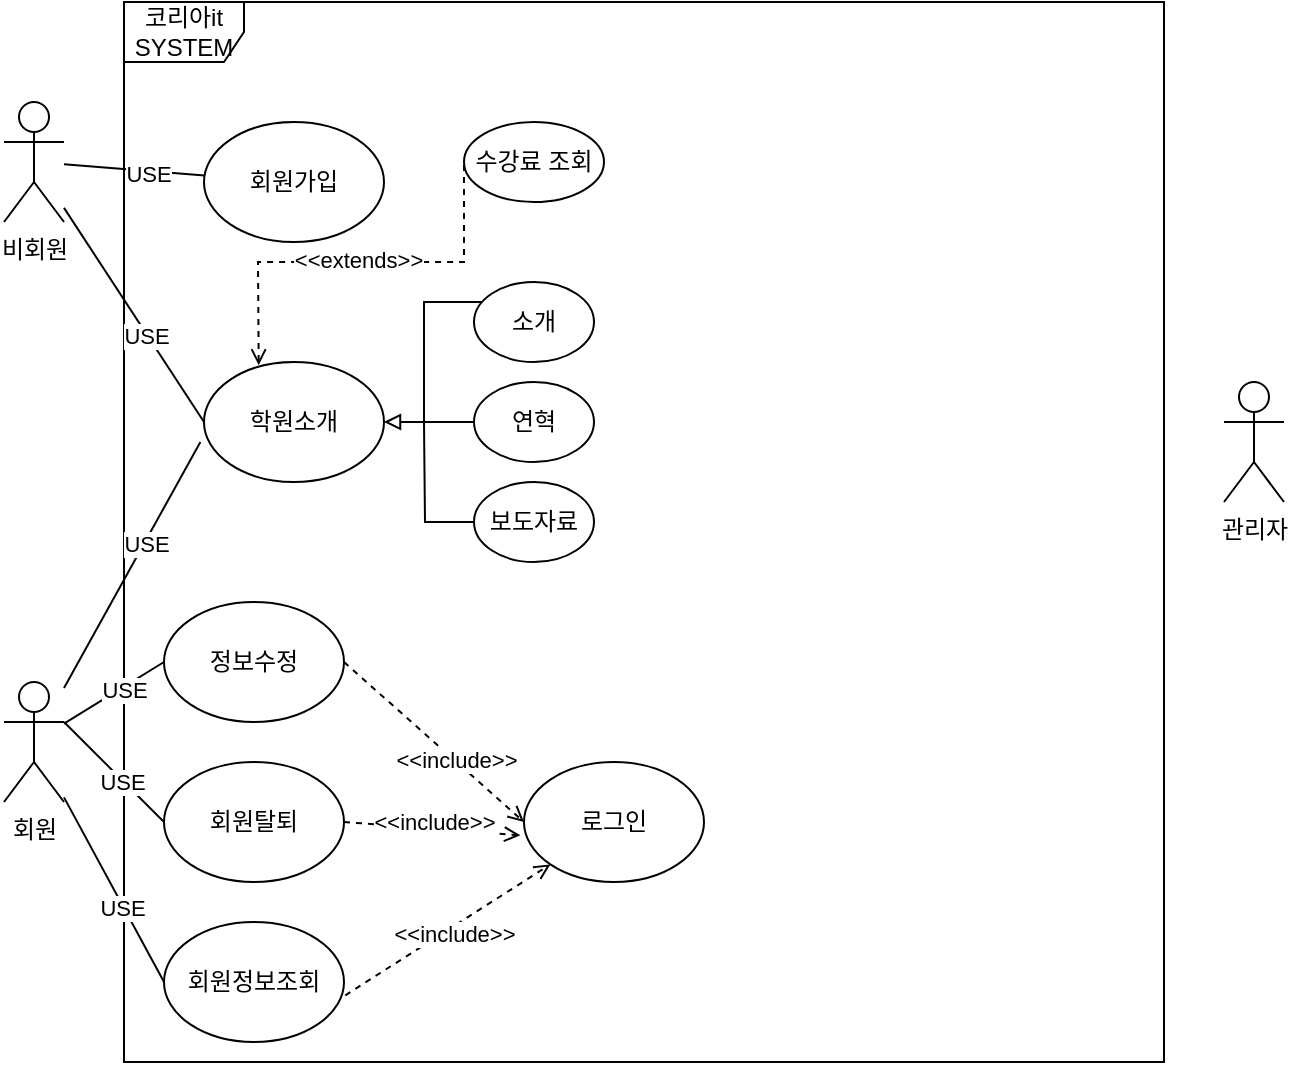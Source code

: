 <mxfile version="22.1.15" type="github">
  <diagram name="페이지-1" id="1abEwumi3OLhizVz-p-4">
    <mxGraphModel dx="1211" dy="650" grid="1" gridSize="10" guides="1" tooltips="1" connect="1" arrows="1" fold="1" page="1" pageScale="1" pageWidth="827" pageHeight="1169" math="0" shadow="0">
      <root>
        <mxCell id="0" />
        <mxCell id="1" parent="0" />
        <mxCell id="_GT2bSfoEljd5g593QGn-1" value="관리자&lt;br&gt;" style="shape=umlActor;verticalLabelPosition=bottom;verticalAlign=top;html=1;outlineConnect=0;" vertex="1" parent="1">
          <mxGeometry x="750" y="250" width="30" height="60" as="geometry" />
        </mxCell>
        <mxCell id="_GT2bSfoEljd5g593QGn-2" value="비회원" style="shape=umlActor;verticalLabelPosition=bottom;verticalAlign=top;html=1;outlineConnect=0;" vertex="1" parent="1">
          <mxGeometry x="140" y="110" width="30" height="60" as="geometry" />
        </mxCell>
        <mxCell id="_GT2bSfoEljd5g593QGn-3" value="회원" style="shape=umlActor;verticalLabelPosition=bottom;verticalAlign=top;html=1;outlineConnect=0;" vertex="1" parent="1">
          <mxGeometry x="140" y="400" width="30" height="60" as="geometry" />
        </mxCell>
        <mxCell id="_GT2bSfoEljd5g593QGn-15" value="코리아it&lt;br&gt;SYSTEM" style="shape=umlFrame;whiteSpace=wrap;html=1;pointerEvents=0;" vertex="1" parent="1">
          <mxGeometry x="200" y="60" width="520" height="530" as="geometry" />
        </mxCell>
        <mxCell id="_GT2bSfoEljd5g593QGn-17" value="회원가입" style="ellipse;whiteSpace=wrap;html=1;" vertex="1" parent="1">
          <mxGeometry x="240" y="120" width="90" height="60" as="geometry" />
        </mxCell>
        <mxCell id="_GT2bSfoEljd5g593QGn-20" value="정보수정" style="ellipse;whiteSpace=wrap;html=1;" vertex="1" parent="1">
          <mxGeometry x="220" y="360" width="90" height="60" as="geometry" />
        </mxCell>
        <mxCell id="_GT2bSfoEljd5g593QGn-21" value="회원정보조회" style="ellipse;whiteSpace=wrap;html=1;" vertex="1" parent="1">
          <mxGeometry x="220" y="520" width="90" height="60" as="geometry" />
        </mxCell>
        <mxCell id="_GT2bSfoEljd5g593QGn-22" value="회원탈퇴" style="ellipse;whiteSpace=wrap;html=1;" vertex="1" parent="1">
          <mxGeometry x="220" y="440" width="90" height="60" as="geometry" />
        </mxCell>
        <mxCell id="_GT2bSfoEljd5g593QGn-23" value="" style="endArrow=none;html=1;rounded=0;" edge="1" parent="1" source="_GT2bSfoEljd5g593QGn-17" target="_GT2bSfoEljd5g593QGn-2">
          <mxGeometry width="50" height="50" relative="1" as="geometry">
            <mxPoint x="400" y="350" as="sourcePoint" />
            <mxPoint x="450" y="300" as="targetPoint" />
          </mxGeometry>
        </mxCell>
        <mxCell id="_GT2bSfoEljd5g593QGn-24" value="USE" style="edgeLabel;html=1;align=center;verticalAlign=middle;resizable=0;points=[];" vertex="1" connectable="0" parent="_GT2bSfoEljd5g593QGn-23">
          <mxGeometry x="-0.184" y="1" relative="1" as="geometry">
            <mxPoint as="offset" />
          </mxGeometry>
        </mxCell>
        <mxCell id="_GT2bSfoEljd5g593QGn-27" value="" style="endArrow=none;html=1;rounded=0;exitX=0;exitY=0.5;exitDx=0;exitDy=0;" edge="1" parent="1" source="_GT2bSfoEljd5g593QGn-20" target="_GT2bSfoEljd5g593QGn-3">
          <mxGeometry width="50" height="50" relative="1" as="geometry">
            <mxPoint x="250" y="157" as="sourcePoint" />
            <mxPoint x="180" y="151" as="targetPoint" />
            <Array as="points" />
          </mxGeometry>
        </mxCell>
        <mxCell id="_GT2bSfoEljd5g593QGn-28" value="USE" style="edgeLabel;html=1;align=center;verticalAlign=middle;resizable=0;points=[];" vertex="1" connectable="0" parent="_GT2bSfoEljd5g593QGn-27">
          <mxGeometry x="-0.184" y="1" relative="1" as="geometry">
            <mxPoint as="offset" />
          </mxGeometry>
        </mxCell>
        <mxCell id="_GT2bSfoEljd5g593QGn-29" value="" style="endArrow=none;html=1;rounded=0;exitX=0;exitY=0.5;exitDx=0;exitDy=0;entryX=1;entryY=0.333;entryDx=0;entryDy=0;entryPerimeter=0;" edge="1" parent="1" source="_GT2bSfoEljd5g593QGn-22" target="_GT2bSfoEljd5g593QGn-3">
          <mxGeometry width="50" height="50" relative="1" as="geometry">
            <mxPoint x="250" y="270" as="sourcePoint" />
            <mxPoint x="180" y="410" as="targetPoint" />
            <Array as="points" />
          </mxGeometry>
        </mxCell>
        <mxCell id="_GT2bSfoEljd5g593QGn-30" value="USE" style="edgeLabel;html=1;align=center;verticalAlign=middle;resizable=0;points=[];" vertex="1" connectable="0" parent="_GT2bSfoEljd5g593QGn-29">
          <mxGeometry x="-0.184" y="1" relative="1" as="geometry">
            <mxPoint as="offset" />
          </mxGeometry>
        </mxCell>
        <mxCell id="_GT2bSfoEljd5g593QGn-31" value="" style="endArrow=none;html=1;rounded=0;exitX=0;exitY=0.5;exitDx=0;exitDy=0;" edge="1" parent="1" source="_GT2bSfoEljd5g593QGn-21" target="_GT2bSfoEljd5g593QGn-3">
          <mxGeometry width="50" height="50" relative="1" as="geometry">
            <mxPoint x="260" y="280" as="sourcePoint" />
            <mxPoint x="190" y="420" as="targetPoint" />
            <Array as="points" />
          </mxGeometry>
        </mxCell>
        <mxCell id="_GT2bSfoEljd5g593QGn-32" value="USE" style="edgeLabel;html=1;align=center;verticalAlign=middle;resizable=0;points=[];" vertex="1" connectable="0" parent="_GT2bSfoEljd5g593QGn-31">
          <mxGeometry x="-0.184" y="1" relative="1" as="geometry">
            <mxPoint as="offset" />
          </mxGeometry>
        </mxCell>
        <mxCell id="_GT2bSfoEljd5g593QGn-33" value="로그인" style="ellipse;whiteSpace=wrap;html=1;" vertex="1" parent="1">
          <mxGeometry x="400" y="440" width="90" height="60" as="geometry" />
        </mxCell>
        <mxCell id="_GT2bSfoEljd5g593QGn-34" value="" style="endArrow=open;dashed=1;html=1;rounded=0;exitX=1;exitY=0.5;exitDx=0;exitDy=0;entryX=0;entryY=0.5;entryDx=0;entryDy=0;startArrow=none;startFill=0;endFill=0;" edge="1" parent="1" source="_GT2bSfoEljd5g593QGn-20" target="_GT2bSfoEljd5g593QGn-33">
          <mxGeometry width="50" height="50" relative="1" as="geometry">
            <mxPoint x="340" y="300" as="sourcePoint" />
            <mxPoint x="390" y="250" as="targetPoint" />
          </mxGeometry>
        </mxCell>
        <mxCell id="_GT2bSfoEljd5g593QGn-37" value="&amp;lt;&amp;lt;include&amp;gt;&amp;gt;" style="edgeLabel;html=1;align=center;verticalAlign=middle;resizable=0;points=[];" vertex="1" connectable="0" parent="_GT2bSfoEljd5g593QGn-34">
          <mxGeometry x="0.229" relative="1" as="geometry">
            <mxPoint as="offset" />
          </mxGeometry>
        </mxCell>
        <mxCell id="_GT2bSfoEljd5g593QGn-35" value="" style="endArrow=open;dashed=1;html=1;rounded=0;exitX=1;exitY=0.5;exitDx=0;exitDy=0;entryX=-0.02;entryY=0.611;entryDx=0;entryDy=0;entryPerimeter=0;startArrow=none;startFill=0;endFill=0;" edge="1" parent="1" source="_GT2bSfoEljd5g593QGn-22" target="_GT2bSfoEljd5g593QGn-33">
          <mxGeometry width="50" height="50" relative="1" as="geometry">
            <mxPoint x="340" y="270" as="sourcePoint" />
            <mxPoint x="385" y="307" as="targetPoint" />
          </mxGeometry>
        </mxCell>
        <mxCell id="_GT2bSfoEljd5g593QGn-38" value="&amp;lt;&amp;lt;include&amp;gt;&amp;gt;" style="edgeLabel;html=1;align=center;verticalAlign=middle;resizable=0;points=[];" vertex="1" connectable="0" parent="_GT2bSfoEljd5g593QGn-35">
          <mxGeometry x="0.467" y="1" relative="1" as="geometry">
            <mxPoint x="-20" y="-4" as="offset" />
          </mxGeometry>
        </mxCell>
        <mxCell id="_GT2bSfoEljd5g593QGn-36" value="" style="endArrow=open;dashed=1;html=1;rounded=0;exitX=1.007;exitY=0.611;exitDx=0;exitDy=0;entryX=0;entryY=1;entryDx=0;entryDy=0;exitPerimeter=0;startArrow=none;startFill=0;endFill=0;" edge="1" parent="1" source="_GT2bSfoEljd5g593QGn-21" target="_GT2bSfoEljd5g593QGn-33">
          <mxGeometry width="50" height="50" relative="1" as="geometry">
            <mxPoint x="350" y="280" as="sourcePoint" />
            <mxPoint x="395" y="317" as="targetPoint" />
            <Array as="points" />
          </mxGeometry>
        </mxCell>
        <mxCell id="_GT2bSfoEljd5g593QGn-39" value="&amp;lt;&amp;lt;include&amp;gt;&amp;gt;" style="edgeLabel;html=1;align=center;verticalAlign=middle;resizable=0;points=[];" vertex="1" connectable="0" parent="_GT2bSfoEljd5g593QGn-36">
          <mxGeometry x="0.027" y="-3" relative="1" as="geometry">
            <mxPoint as="offset" />
          </mxGeometry>
        </mxCell>
        <mxCell id="_GT2bSfoEljd5g593QGn-40" value="학원소개" style="ellipse;whiteSpace=wrap;html=1;" vertex="1" parent="1">
          <mxGeometry x="240" y="240" width="90" height="60" as="geometry" />
        </mxCell>
        <mxCell id="_GT2bSfoEljd5g593QGn-41" value="" style="endArrow=none;html=1;rounded=0;exitX=0;exitY=0.5;exitDx=0;exitDy=0;" edge="1" parent="1" source="_GT2bSfoEljd5g593QGn-40" target="_GT2bSfoEljd5g593QGn-2">
          <mxGeometry width="50" height="50" relative="1" as="geometry">
            <mxPoint x="250" y="157" as="sourcePoint" />
            <mxPoint x="180" y="151" as="targetPoint" />
          </mxGeometry>
        </mxCell>
        <mxCell id="_GT2bSfoEljd5g593QGn-42" value="USE" style="edgeLabel;html=1;align=center;verticalAlign=middle;resizable=0;points=[];" vertex="1" connectable="0" parent="_GT2bSfoEljd5g593QGn-41">
          <mxGeometry x="-0.184" y="1" relative="1" as="geometry">
            <mxPoint as="offset" />
          </mxGeometry>
        </mxCell>
        <mxCell id="_GT2bSfoEljd5g593QGn-43" value="" style="endArrow=none;html=1;rounded=0;exitX=-0.02;exitY=0.667;exitDx=0;exitDy=0;exitPerimeter=0;" edge="1" parent="1" source="_GT2bSfoEljd5g593QGn-40" target="_GT2bSfoEljd5g593QGn-3">
          <mxGeometry width="50" height="50" relative="1" as="geometry">
            <mxPoint x="250" y="280" as="sourcePoint" />
            <mxPoint x="180" y="173" as="targetPoint" />
          </mxGeometry>
        </mxCell>
        <mxCell id="_GT2bSfoEljd5g593QGn-44" value="USE" style="edgeLabel;html=1;align=center;verticalAlign=middle;resizable=0;points=[];" vertex="1" connectable="0" parent="_GT2bSfoEljd5g593QGn-43">
          <mxGeometry x="-0.184" y="1" relative="1" as="geometry">
            <mxPoint as="offset" />
          </mxGeometry>
        </mxCell>
        <mxCell id="_GT2bSfoEljd5g593QGn-51" style="edgeStyle=orthogonalEdgeStyle;rounded=0;orthogonalLoop=1;jettySize=auto;html=1;endArrow=none;endFill=0;" edge="1" parent="1" source="_GT2bSfoEljd5g593QGn-45">
          <mxGeometry relative="1" as="geometry">
            <mxPoint x="350" y="270" as="targetPoint" />
            <Array as="points">
              <mxPoint x="350" y="210" />
            </Array>
          </mxGeometry>
        </mxCell>
        <mxCell id="_GT2bSfoEljd5g593QGn-45" value="소개" style="ellipse;whiteSpace=wrap;html=1;" vertex="1" parent="1">
          <mxGeometry x="375" y="200" width="60" height="40" as="geometry" />
        </mxCell>
        <mxCell id="_GT2bSfoEljd5g593QGn-52" style="edgeStyle=orthogonalEdgeStyle;rounded=0;orthogonalLoop=1;jettySize=auto;html=1;entryX=1;entryY=0.5;entryDx=0;entryDy=0;endArrow=block;endFill=0;" edge="1" parent="1" source="_GT2bSfoEljd5g593QGn-46" target="_GT2bSfoEljd5g593QGn-40">
          <mxGeometry relative="1" as="geometry" />
        </mxCell>
        <mxCell id="_GT2bSfoEljd5g593QGn-46" value="연혁" style="ellipse;whiteSpace=wrap;html=1;" vertex="1" parent="1">
          <mxGeometry x="375" y="250" width="60" height="40" as="geometry" />
        </mxCell>
        <mxCell id="_GT2bSfoEljd5g593QGn-47" value="보도자료" style="ellipse;whiteSpace=wrap;html=1;" vertex="1" parent="1">
          <mxGeometry x="375" y="300" width="60" height="40" as="geometry" />
        </mxCell>
        <mxCell id="_GT2bSfoEljd5g593QGn-53" style="edgeStyle=orthogonalEdgeStyle;rounded=0;orthogonalLoop=1;jettySize=auto;html=1;endArrow=none;endFill=0;" edge="1" parent="1" source="_GT2bSfoEljd5g593QGn-47">
          <mxGeometry relative="1" as="geometry">
            <mxPoint x="350" y="270" as="targetPoint" />
          </mxGeometry>
        </mxCell>
        <mxCell id="_GT2bSfoEljd5g593QGn-54" value="수강료 조회" style="ellipse;whiteSpace=wrap;html=1;" vertex="1" parent="1">
          <mxGeometry x="370" y="120" width="70" height="40" as="geometry" />
        </mxCell>
        <mxCell id="_GT2bSfoEljd5g593QGn-57" value="" style="endArrow=none;dashed=1;html=1;rounded=0;entryX=0;entryY=0.5;entryDx=0;entryDy=0;exitX=0.304;exitY=0.028;exitDx=0;exitDy=0;exitPerimeter=0;startArrow=open;startFill=0;" edge="1" parent="1" source="_GT2bSfoEljd5g593QGn-40" target="_GT2bSfoEljd5g593QGn-54">
          <mxGeometry width="50" height="50" relative="1" as="geometry">
            <mxPoint x="310" y="200" as="sourcePoint" />
            <mxPoint x="360" y="150" as="targetPoint" />
            <Array as="points">
              <mxPoint x="267" y="190" />
              <mxPoint x="320" y="190" />
              <mxPoint x="370" y="190" />
            </Array>
          </mxGeometry>
        </mxCell>
        <mxCell id="_GT2bSfoEljd5g593QGn-58" value="&amp;lt;&amp;lt;extends&amp;gt;&amp;gt;" style="edgeLabel;html=1;align=center;verticalAlign=middle;resizable=0;points=[];" vertex="1" connectable="0" parent="_GT2bSfoEljd5g593QGn-57">
          <mxGeometry x="-0.006" y="1" relative="1" as="geometry">
            <mxPoint as="offset" />
          </mxGeometry>
        </mxCell>
      </root>
    </mxGraphModel>
  </diagram>
</mxfile>
